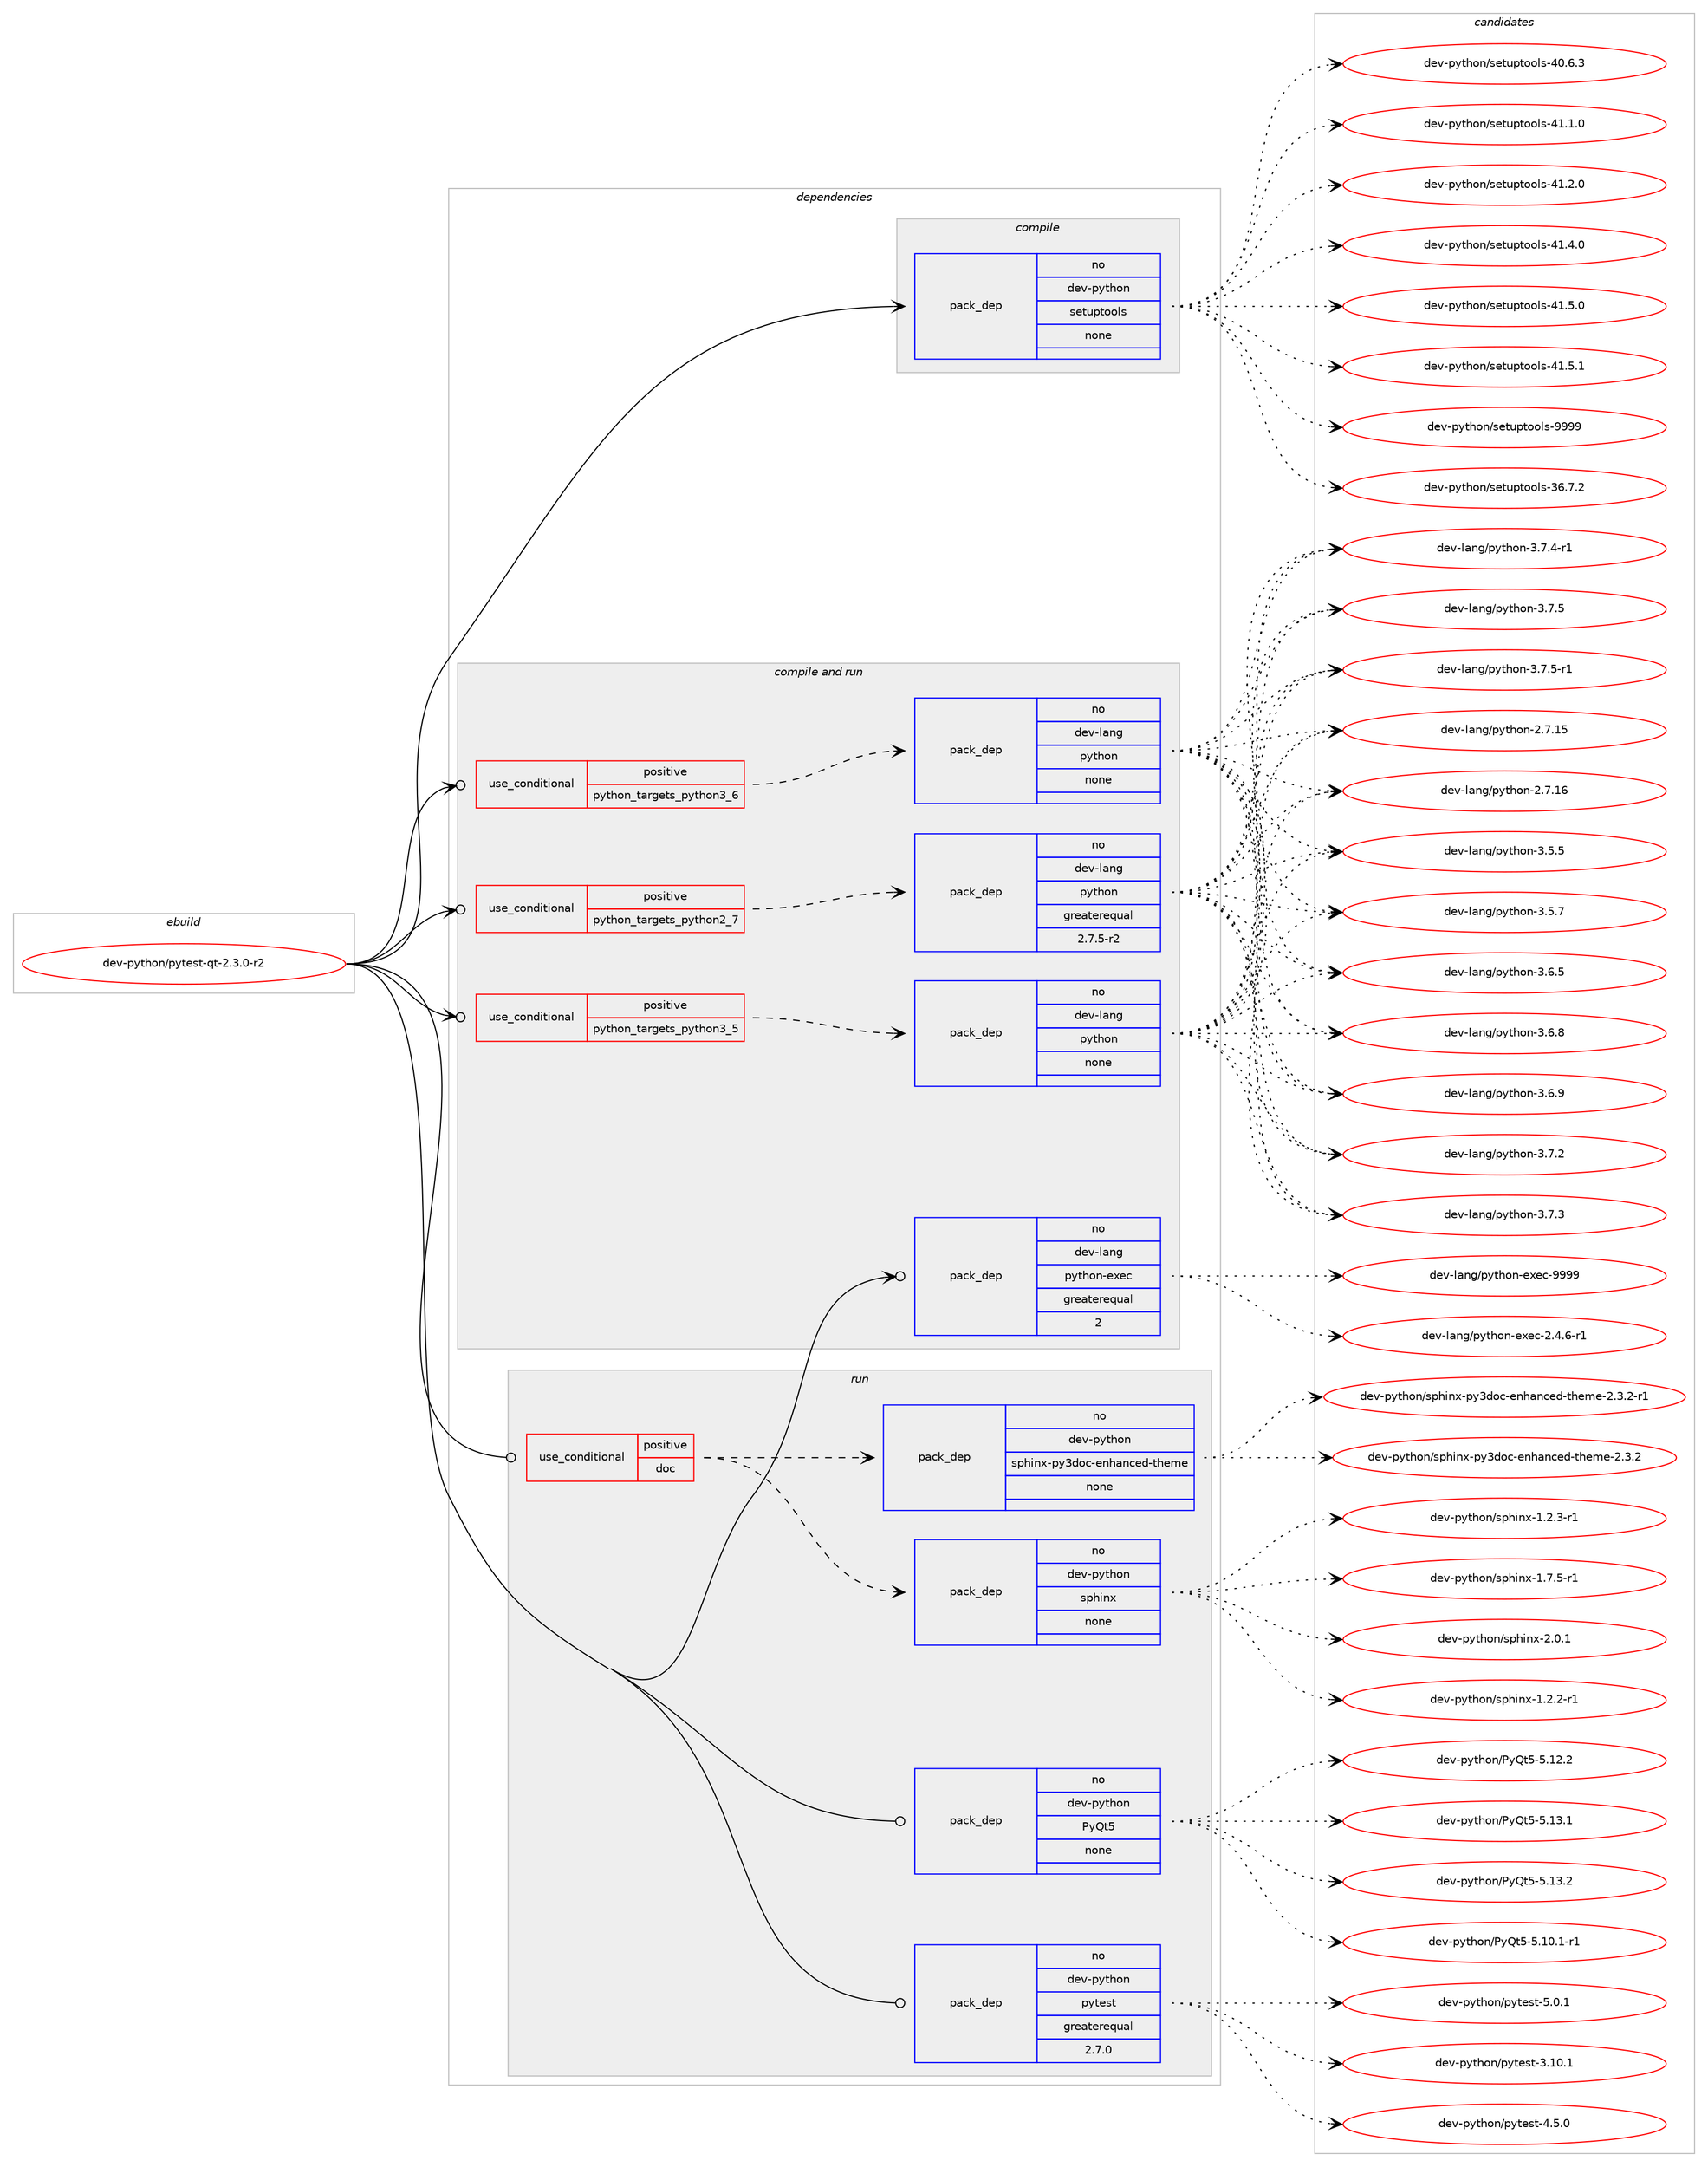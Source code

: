 digraph prolog {

# *************
# Graph options
# *************

newrank=true;
concentrate=true;
compound=true;
graph [rankdir=LR,fontname=Helvetica,fontsize=10,ranksep=1.5];#, ranksep=2.5, nodesep=0.2];
edge  [arrowhead=vee];
node  [fontname=Helvetica,fontsize=10];

# **********
# The ebuild
# **********

subgraph cluster_leftcol {
color=gray;
rank=same;
label=<<i>ebuild</i>>;
id [label="dev-python/pytest-qt-2.3.0-r2", color=red, width=4, href="../dev-python/pytest-qt-2.3.0-r2.svg"];
}

# ****************
# The dependencies
# ****************

subgraph cluster_midcol {
color=gray;
label=<<i>dependencies</i>>;
subgraph cluster_compile {
fillcolor="#eeeeee";
style=filled;
label=<<i>compile</i>>;
subgraph pack470730 {
dependency629749 [label=<<TABLE BORDER="0" CELLBORDER="1" CELLSPACING="0" CELLPADDING="4" WIDTH="220"><TR><TD ROWSPAN="6" CELLPADDING="30">pack_dep</TD></TR><TR><TD WIDTH="110">no</TD></TR><TR><TD>dev-python</TD></TR><TR><TD>setuptools</TD></TR><TR><TD>none</TD></TR><TR><TD></TD></TR></TABLE>>, shape=none, color=blue];
}
id:e -> dependency629749:w [weight=20,style="solid",arrowhead="vee"];
}
subgraph cluster_compileandrun {
fillcolor="#eeeeee";
style=filled;
label=<<i>compile and run</i>>;
subgraph cond147153 {
dependency629750 [label=<<TABLE BORDER="0" CELLBORDER="1" CELLSPACING="0" CELLPADDING="4"><TR><TD ROWSPAN="3" CELLPADDING="10">use_conditional</TD></TR><TR><TD>positive</TD></TR><TR><TD>python_targets_python2_7</TD></TR></TABLE>>, shape=none, color=red];
subgraph pack470731 {
dependency629751 [label=<<TABLE BORDER="0" CELLBORDER="1" CELLSPACING="0" CELLPADDING="4" WIDTH="220"><TR><TD ROWSPAN="6" CELLPADDING="30">pack_dep</TD></TR><TR><TD WIDTH="110">no</TD></TR><TR><TD>dev-lang</TD></TR><TR><TD>python</TD></TR><TR><TD>greaterequal</TD></TR><TR><TD>2.7.5-r2</TD></TR></TABLE>>, shape=none, color=blue];
}
dependency629750:e -> dependency629751:w [weight=20,style="dashed",arrowhead="vee"];
}
id:e -> dependency629750:w [weight=20,style="solid",arrowhead="odotvee"];
subgraph cond147154 {
dependency629752 [label=<<TABLE BORDER="0" CELLBORDER="1" CELLSPACING="0" CELLPADDING="4"><TR><TD ROWSPAN="3" CELLPADDING="10">use_conditional</TD></TR><TR><TD>positive</TD></TR><TR><TD>python_targets_python3_5</TD></TR></TABLE>>, shape=none, color=red];
subgraph pack470732 {
dependency629753 [label=<<TABLE BORDER="0" CELLBORDER="1" CELLSPACING="0" CELLPADDING="4" WIDTH="220"><TR><TD ROWSPAN="6" CELLPADDING="30">pack_dep</TD></TR><TR><TD WIDTH="110">no</TD></TR><TR><TD>dev-lang</TD></TR><TR><TD>python</TD></TR><TR><TD>none</TD></TR><TR><TD></TD></TR></TABLE>>, shape=none, color=blue];
}
dependency629752:e -> dependency629753:w [weight=20,style="dashed",arrowhead="vee"];
}
id:e -> dependency629752:w [weight=20,style="solid",arrowhead="odotvee"];
subgraph cond147155 {
dependency629754 [label=<<TABLE BORDER="0" CELLBORDER="1" CELLSPACING="0" CELLPADDING="4"><TR><TD ROWSPAN="3" CELLPADDING="10">use_conditional</TD></TR><TR><TD>positive</TD></TR><TR><TD>python_targets_python3_6</TD></TR></TABLE>>, shape=none, color=red];
subgraph pack470733 {
dependency629755 [label=<<TABLE BORDER="0" CELLBORDER="1" CELLSPACING="0" CELLPADDING="4" WIDTH="220"><TR><TD ROWSPAN="6" CELLPADDING="30">pack_dep</TD></TR><TR><TD WIDTH="110">no</TD></TR><TR><TD>dev-lang</TD></TR><TR><TD>python</TD></TR><TR><TD>none</TD></TR><TR><TD></TD></TR></TABLE>>, shape=none, color=blue];
}
dependency629754:e -> dependency629755:w [weight=20,style="dashed",arrowhead="vee"];
}
id:e -> dependency629754:w [weight=20,style="solid",arrowhead="odotvee"];
subgraph pack470734 {
dependency629756 [label=<<TABLE BORDER="0" CELLBORDER="1" CELLSPACING="0" CELLPADDING="4" WIDTH="220"><TR><TD ROWSPAN="6" CELLPADDING="30">pack_dep</TD></TR><TR><TD WIDTH="110">no</TD></TR><TR><TD>dev-lang</TD></TR><TR><TD>python-exec</TD></TR><TR><TD>greaterequal</TD></TR><TR><TD>2</TD></TR></TABLE>>, shape=none, color=blue];
}
id:e -> dependency629756:w [weight=20,style="solid",arrowhead="odotvee"];
}
subgraph cluster_run {
fillcolor="#eeeeee";
style=filled;
label=<<i>run</i>>;
subgraph cond147156 {
dependency629757 [label=<<TABLE BORDER="0" CELLBORDER="1" CELLSPACING="0" CELLPADDING="4"><TR><TD ROWSPAN="3" CELLPADDING="10">use_conditional</TD></TR><TR><TD>positive</TD></TR><TR><TD>doc</TD></TR></TABLE>>, shape=none, color=red];
subgraph pack470735 {
dependency629758 [label=<<TABLE BORDER="0" CELLBORDER="1" CELLSPACING="0" CELLPADDING="4" WIDTH="220"><TR><TD ROWSPAN="6" CELLPADDING="30">pack_dep</TD></TR><TR><TD WIDTH="110">no</TD></TR><TR><TD>dev-python</TD></TR><TR><TD>sphinx</TD></TR><TR><TD>none</TD></TR><TR><TD></TD></TR></TABLE>>, shape=none, color=blue];
}
dependency629757:e -> dependency629758:w [weight=20,style="dashed",arrowhead="vee"];
subgraph pack470736 {
dependency629759 [label=<<TABLE BORDER="0" CELLBORDER="1" CELLSPACING="0" CELLPADDING="4" WIDTH="220"><TR><TD ROWSPAN="6" CELLPADDING="30">pack_dep</TD></TR><TR><TD WIDTH="110">no</TD></TR><TR><TD>dev-python</TD></TR><TR><TD>sphinx-py3doc-enhanced-theme</TD></TR><TR><TD>none</TD></TR><TR><TD></TD></TR></TABLE>>, shape=none, color=blue];
}
dependency629757:e -> dependency629759:w [weight=20,style="dashed",arrowhead="vee"];
}
id:e -> dependency629757:w [weight=20,style="solid",arrowhead="odot"];
subgraph pack470737 {
dependency629760 [label=<<TABLE BORDER="0" CELLBORDER="1" CELLSPACING="0" CELLPADDING="4" WIDTH="220"><TR><TD ROWSPAN="6" CELLPADDING="30">pack_dep</TD></TR><TR><TD WIDTH="110">no</TD></TR><TR><TD>dev-python</TD></TR><TR><TD>PyQt5</TD></TR><TR><TD>none</TD></TR><TR><TD></TD></TR></TABLE>>, shape=none, color=blue];
}
id:e -> dependency629760:w [weight=20,style="solid",arrowhead="odot"];
subgraph pack470738 {
dependency629761 [label=<<TABLE BORDER="0" CELLBORDER="1" CELLSPACING="0" CELLPADDING="4" WIDTH="220"><TR><TD ROWSPAN="6" CELLPADDING="30">pack_dep</TD></TR><TR><TD WIDTH="110">no</TD></TR><TR><TD>dev-python</TD></TR><TR><TD>pytest</TD></TR><TR><TD>greaterequal</TD></TR><TR><TD>2.7.0</TD></TR></TABLE>>, shape=none, color=blue];
}
id:e -> dependency629761:w [weight=20,style="solid",arrowhead="odot"];
}
}

# **************
# The candidates
# **************

subgraph cluster_choices {
rank=same;
color=gray;
label=<<i>candidates</i>>;

subgraph choice470730 {
color=black;
nodesep=1;
choice100101118451121211161041111104711510111611711211611111110811545515446554650 [label="dev-python/setuptools-36.7.2", color=red, width=4,href="../dev-python/setuptools-36.7.2.svg"];
choice100101118451121211161041111104711510111611711211611111110811545524846544651 [label="dev-python/setuptools-40.6.3", color=red, width=4,href="../dev-python/setuptools-40.6.3.svg"];
choice100101118451121211161041111104711510111611711211611111110811545524946494648 [label="dev-python/setuptools-41.1.0", color=red, width=4,href="../dev-python/setuptools-41.1.0.svg"];
choice100101118451121211161041111104711510111611711211611111110811545524946504648 [label="dev-python/setuptools-41.2.0", color=red, width=4,href="../dev-python/setuptools-41.2.0.svg"];
choice100101118451121211161041111104711510111611711211611111110811545524946524648 [label="dev-python/setuptools-41.4.0", color=red, width=4,href="../dev-python/setuptools-41.4.0.svg"];
choice100101118451121211161041111104711510111611711211611111110811545524946534648 [label="dev-python/setuptools-41.5.0", color=red, width=4,href="../dev-python/setuptools-41.5.0.svg"];
choice100101118451121211161041111104711510111611711211611111110811545524946534649 [label="dev-python/setuptools-41.5.1", color=red, width=4,href="../dev-python/setuptools-41.5.1.svg"];
choice10010111845112121116104111110471151011161171121161111111081154557575757 [label="dev-python/setuptools-9999", color=red, width=4,href="../dev-python/setuptools-9999.svg"];
dependency629749:e -> choice100101118451121211161041111104711510111611711211611111110811545515446554650:w [style=dotted,weight="100"];
dependency629749:e -> choice100101118451121211161041111104711510111611711211611111110811545524846544651:w [style=dotted,weight="100"];
dependency629749:e -> choice100101118451121211161041111104711510111611711211611111110811545524946494648:w [style=dotted,weight="100"];
dependency629749:e -> choice100101118451121211161041111104711510111611711211611111110811545524946504648:w [style=dotted,weight="100"];
dependency629749:e -> choice100101118451121211161041111104711510111611711211611111110811545524946524648:w [style=dotted,weight="100"];
dependency629749:e -> choice100101118451121211161041111104711510111611711211611111110811545524946534648:w [style=dotted,weight="100"];
dependency629749:e -> choice100101118451121211161041111104711510111611711211611111110811545524946534649:w [style=dotted,weight="100"];
dependency629749:e -> choice10010111845112121116104111110471151011161171121161111111081154557575757:w [style=dotted,weight="100"];
}
subgraph choice470731 {
color=black;
nodesep=1;
choice10010111845108971101034711212111610411111045504655464953 [label="dev-lang/python-2.7.15", color=red, width=4,href="../dev-lang/python-2.7.15.svg"];
choice10010111845108971101034711212111610411111045504655464954 [label="dev-lang/python-2.7.16", color=red, width=4,href="../dev-lang/python-2.7.16.svg"];
choice100101118451089711010347112121116104111110455146534653 [label="dev-lang/python-3.5.5", color=red, width=4,href="../dev-lang/python-3.5.5.svg"];
choice100101118451089711010347112121116104111110455146534655 [label="dev-lang/python-3.5.7", color=red, width=4,href="../dev-lang/python-3.5.7.svg"];
choice100101118451089711010347112121116104111110455146544653 [label="dev-lang/python-3.6.5", color=red, width=4,href="../dev-lang/python-3.6.5.svg"];
choice100101118451089711010347112121116104111110455146544656 [label="dev-lang/python-3.6.8", color=red, width=4,href="../dev-lang/python-3.6.8.svg"];
choice100101118451089711010347112121116104111110455146544657 [label="dev-lang/python-3.6.9", color=red, width=4,href="../dev-lang/python-3.6.9.svg"];
choice100101118451089711010347112121116104111110455146554650 [label="dev-lang/python-3.7.2", color=red, width=4,href="../dev-lang/python-3.7.2.svg"];
choice100101118451089711010347112121116104111110455146554651 [label="dev-lang/python-3.7.3", color=red, width=4,href="../dev-lang/python-3.7.3.svg"];
choice1001011184510897110103471121211161041111104551465546524511449 [label="dev-lang/python-3.7.4-r1", color=red, width=4,href="../dev-lang/python-3.7.4-r1.svg"];
choice100101118451089711010347112121116104111110455146554653 [label="dev-lang/python-3.7.5", color=red, width=4,href="../dev-lang/python-3.7.5.svg"];
choice1001011184510897110103471121211161041111104551465546534511449 [label="dev-lang/python-3.7.5-r1", color=red, width=4,href="../dev-lang/python-3.7.5-r1.svg"];
dependency629751:e -> choice10010111845108971101034711212111610411111045504655464953:w [style=dotted,weight="100"];
dependency629751:e -> choice10010111845108971101034711212111610411111045504655464954:w [style=dotted,weight="100"];
dependency629751:e -> choice100101118451089711010347112121116104111110455146534653:w [style=dotted,weight="100"];
dependency629751:e -> choice100101118451089711010347112121116104111110455146534655:w [style=dotted,weight="100"];
dependency629751:e -> choice100101118451089711010347112121116104111110455146544653:w [style=dotted,weight="100"];
dependency629751:e -> choice100101118451089711010347112121116104111110455146544656:w [style=dotted,weight="100"];
dependency629751:e -> choice100101118451089711010347112121116104111110455146544657:w [style=dotted,weight="100"];
dependency629751:e -> choice100101118451089711010347112121116104111110455146554650:w [style=dotted,weight="100"];
dependency629751:e -> choice100101118451089711010347112121116104111110455146554651:w [style=dotted,weight="100"];
dependency629751:e -> choice1001011184510897110103471121211161041111104551465546524511449:w [style=dotted,weight="100"];
dependency629751:e -> choice100101118451089711010347112121116104111110455146554653:w [style=dotted,weight="100"];
dependency629751:e -> choice1001011184510897110103471121211161041111104551465546534511449:w [style=dotted,weight="100"];
}
subgraph choice470732 {
color=black;
nodesep=1;
choice10010111845108971101034711212111610411111045504655464953 [label="dev-lang/python-2.7.15", color=red, width=4,href="../dev-lang/python-2.7.15.svg"];
choice10010111845108971101034711212111610411111045504655464954 [label="dev-lang/python-2.7.16", color=red, width=4,href="../dev-lang/python-2.7.16.svg"];
choice100101118451089711010347112121116104111110455146534653 [label="dev-lang/python-3.5.5", color=red, width=4,href="../dev-lang/python-3.5.5.svg"];
choice100101118451089711010347112121116104111110455146534655 [label="dev-lang/python-3.5.7", color=red, width=4,href="../dev-lang/python-3.5.7.svg"];
choice100101118451089711010347112121116104111110455146544653 [label="dev-lang/python-3.6.5", color=red, width=4,href="../dev-lang/python-3.6.5.svg"];
choice100101118451089711010347112121116104111110455146544656 [label="dev-lang/python-3.6.8", color=red, width=4,href="../dev-lang/python-3.6.8.svg"];
choice100101118451089711010347112121116104111110455146544657 [label="dev-lang/python-3.6.9", color=red, width=4,href="../dev-lang/python-3.6.9.svg"];
choice100101118451089711010347112121116104111110455146554650 [label="dev-lang/python-3.7.2", color=red, width=4,href="../dev-lang/python-3.7.2.svg"];
choice100101118451089711010347112121116104111110455146554651 [label="dev-lang/python-3.7.3", color=red, width=4,href="../dev-lang/python-3.7.3.svg"];
choice1001011184510897110103471121211161041111104551465546524511449 [label="dev-lang/python-3.7.4-r1", color=red, width=4,href="../dev-lang/python-3.7.4-r1.svg"];
choice100101118451089711010347112121116104111110455146554653 [label="dev-lang/python-3.7.5", color=red, width=4,href="../dev-lang/python-3.7.5.svg"];
choice1001011184510897110103471121211161041111104551465546534511449 [label="dev-lang/python-3.7.5-r1", color=red, width=4,href="../dev-lang/python-3.7.5-r1.svg"];
dependency629753:e -> choice10010111845108971101034711212111610411111045504655464953:w [style=dotted,weight="100"];
dependency629753:e -> choice10010111845108971101034711212111610411111045504655464954:w [style=dotted,weight="100"];
dependency629753:e -> choice100101118451089711010347112121116104111110455146534653:w [style=dotted,weight="100"];
dependency629753:e -> choice100101118451089711010347112121116104111110455146534655:w [style=dotted,weight="100"];
dependency629753:e -> choice100101118451089711010347112121116104111110455146544653:w [style=dotted,weight="100"];
dependency629753:e -> choice100101118451089711010347112121116104111110455146544656:w [style=dotted,weight="100"];
dependency629753:e -> choice100101118451089711010347112121116104111110455146544657:w [style=dotted,weight="100"];
dependency629753:e -> choice100101118451089711010347112121116104111110455146554650:w [style=dotted,weight="100"];
dependency629753:e -> choice100101118451089711010347112121116104111110455146554651:w [style=dotted,weight="100"];
dependency629753:e -> choice1001011184510897110103471121211161041111104551465546524511449:w [style=dotted,weight="100"];
dependency629753:e -> choice100101118451089711010347112121116104111110455146554653:w [style=dotted,weight="100"];
dependency629753:e -> choice1001011184510897110103471121211161041111104551465546534511449:w [style=dotted,weight="100"];
}
subgraph choice470733 {
color=black;
nodesep=1;
choice10010111845108971101034711212111610411111045504655464953 [label="dev-lang/python-2.7.15", color=red, width=4,href="../dev-lang/python-2.7.15.svg"];
choice10010111845108971101034711212111610411111045504655464954 [label="dev-lang/python-2.7.16", color=red, width=4,href="../dev-lang/python-2.7.16.svg"];
choice100101118451089711010347112121116104111110455146534653 [label="dev-lang/python-3.5.5", color=red, width=4,href="../dev-lang/python-3.5.5.svg"];
choice100101118451089711010347112121116104111110455146534655 [label="dev-lang/python-3.5.7", color=red, width=4,href="../dev-lang/python-3.5.7.svg"];
choice100101118451089711010347112121116104111110455146544653 [label="dev-lang/python-3.6.5", color=red, width=4,href="../dev-lang/python-3.6.5.svg"];
choice100101118451089711010347112121116104111110455146544656 [label="dev-lang/python-3.6.8", color=red, width=4,href="../dev-lang/python-3.6.8.svg"];
choice100101118451089711010347112121116104111110455146544657 [label="dev-lang/python-3.6.9", color=red, width=4,href="../dev-lang/python-3.6.9.svg"];
choice100101118451089711010347112121116104111110455146554650 [label="dev-lang/python-3.7.2", color=red, width=4,href="../dev-lang/python-3.7.2.svg"];
choice100101118451089711010347112121116104111110455146554651 [label="dev-lang/python-3.7.3", color=red, width=4,href="../dev-lang/python-3.7.3.svg"];
choice1001011184510897110103471121211161041111104551465546524511449 [label="dev-lang/python-3.7.4-r1", color=red, width=4,href="../dev-lang/python-3.7.4-r1.svg"];
choice100101118451089711010347112121116104111110455146554653 [label="dev-lang/python-3.7.5", color=red, width=4,href="../dev-lang/python-3.7.5.svg"];
choice1001011184510897110103471121211161041111104551465546534511449 [label="dev-lang/python-3.7.5-r1", color=red, width=4,href="../dev-lang/python-3.7.5-r1.svg"];
dependency629755:e -> choice10010111845108971101034711212111610411111045504655464953:w [style=dotted,weight="100"];
dependency629755:e -> choice10010111845108971101034711212111610411111045504655464954:w [style=dotted,weight="100"];
dependency629755:e -> choice100101118451089711010347112121116104111110455146534653:w [style=dotted,weight="100"];
dependency629755:e -> choice100101118451089711010347112121116104111110455146534655:w [style=dotted,weight="100"];
dependency629755:e -> choice100101118451089711010347112121116104111110455146544653:w [style=dotted,weight="100"];
dependency629755:e -> choice100101118451089711010347112121116104111110455146544656:w [style=dotted,weight="100"];
dependency629755:e -> choice100101118451089711010347112121116104111110455146544657:w [style=dotted,weight="100"];
dependency629755:e -> choice100101118451089711010347112121116104111110455146554650:w [style=dotted,weight="100"];
dependency629755:e -> choice100101118451089711010347112121116104111110455146554651:w [style=dotted,weight="100"];
dependency629755:e -> choice1001011184510897110103471121211161041111104551465546524511449:w [style=dotted,weight="100"];
dependency629755:e -> choice100101118451089711010347112121116104111110455146554653:w [style=dotted,weight="100"];
dependency629755:e -> choice1001011184510897110103471121211161041111104551465546534511449:w [style=dotted,weight="100"];
}
subgraph choice470734 {
color=black;
nodesep=1;
choice10010111845108971101034711212111610411111045101120101994550465246544511449 [label="dev-lang/python-exec-2.4.6-r1", color=red, width=4,href="../dev-lang/python-exec-2.4.6-r1.svg"];
choice10010111845108971101034711212111610411111045101120101994557575757 [label="dev-lang/python-exec-9999", color=red, width=4,href="../dev-lang/python-exec-9999.svg"];
dependency629756:e -> choice10010111845108971101034711212111610411111045101120101994550465246544511449:w [style=dotted,weight="100"];
dependency629756:e -> choice10010111845108971101034711212111610411111045101120101994557575757:w [style=dotted,weight="100"];
}
subgraph choice470735 {
color=black;
nodesep=1;
choice10010111845112121116104111110471151121041051101204549465046504511449 [label="dev-python/sphinx-1.2.2-r1", color=red, width=4,href="../dev-python/sphinx-1.2.2-r1.svg"];
choice10010111845112121116104111110471151121041051101204549465046514511449 [label="dev-python/sphinx-1.2.3-r1", color=red, width=4,href="../dev-python/sphinx-1.2.3-r1.svg"];
choice10010111845112121116104111110471151121041051101204549465546534511449 [label="dev-python/sphinx-1.7.5-r1", color=red, width=4,href="../dev-python/sphinx-1.7.5-r1.svg"];
choice1001011184511212111610411111047115112104105110120455046484649 [label="dev-python/sphinx-2.0.1", color=red, width=4,href="../dev-python/sphinx-2.0.1.svg"];
dependency629758:e -> choice10010111845112121116104111110471151121041051101204549465046504511449:w [style=dotted,weight="100"];
dependency629758:e -> choice10010111845112121116104111110471151121041051101204549465046514511449:w [style=dotted,weight="100"];
dependency629758:e -> choice10010111845112121116104111110471151121041051101204549465546534511449:w [style=dotted,weight="100"];
dependency629758:e -> choice1001011184511212111610411111047115112104105110120455046484649:w [style=dotted,weight="100"];
}
subgraph choice470736 {
color=black;
nodesep=1;
choice100101118451121211161041111104711511210410511012045112121511001119945101110104971109910110045116104101109101455046514650 [label="dev-python/sphinx-py3doc-enhanced-theme-2.3.2", color=red, width=4,href="../dev-python/sphinx-py3doc-enhanced-theme-2.3.2.svg"];
choice1001011184511212111610411111047115112104105110120451121215110011199451011101049711099101100451161041011091014550465146504511449 [label="dev-python/sphinx-py3doc-enhanced-theme-2.3.2-r1", color=red, width=4,href="../dev-python/sphinx-py3doc-enhanced-theme-2.3.2-r1.svg"];
dependency629759:e -> choice100101118451121211161041111104711511210410511012045112121511001119945101110104971109910110045116104101109101455046514650:w [style=dotted,weight="100"];
dependency629759:e -> choice1001011184511212111610411111047115112104105110120451121215110011199451011101049711099101100451161041011091014550465146504511449:w [style=dotted,weight="100"];
}
subgraph choice470737 {
color=black;
nodesep=1;
choice1001011184511212111610411111047801218111653455346494846494511449 [label="dev-python/PyQt5-5.10.1-r1", color=red, width=4,href="../dev-python/PyQt5-5.10.1-r1.svg"];
choice100101118451121211161041111104780121811165345534649504650 [label="dev-python/PyQt5-5.12.2", color=red, width=4,href="../dev-python/PyQt5-5.12.2.svg"];
choice100101118451121211161041111104780121811165345534649514649 [label="dev-python/PyQt5-5.13.1", color=red, width=4,href="../dev-python/PyQt5-5.13.1.svg"];
choice100101118451121211161041111104780121811165345534649514650 [label="dev-python/PyQt5-5.13.2", color=red, width=4,href="../dev-python/PyQt5-5.13.2.svg"];
dependency629760:e -> choice1001011184511212111610411111047801218111653455346494846494511449:w [style=dotted,weight="100"];
dependency629760:e -> choice100101118451121211161041111104780121811165345534649504650:w [style=dotted,weight="100"];
dependency629760:e -> choice100101118451121211161041111104780121811165345534649514649:w [style=dotted,weight="100"];
dependency629760:e -> choice100101118451121211161041111104780121811165345534649514650:w [style=dotted,weight="100"];
}
subgraph choice470738 {
color=black;
nodesep=1;
choice100101118451121211161041111104711212111610111511645514649484649 [label="dev-python/pytest-3.10.1", color=red, width=4,href="../dev-python/pytest-3.10.1.svg"];
choice1001011184511212111610411111047112121116101115116455246534648 [label="dev-python/pytest-4.5.0", color=red, width=4,href="../dev-python/pytest-4.5.0.svg"];
choice1001011184511212111610411111047112121116101115116455346484649 [label="dev-python/pytest-5.0.1", color=red, width=4,href="../dev-python/pytest-5.0.1.svg"];
dependency629761:e -> choice100101118451121211161041111104711212111610111511645514649484649:w [style=dotted,weight="100"];
dependency629761:e -> choice1001011184511212111610411111047112121116101115116455246534648:w [style=dotted,weight="100"];
dependency629761:e -> choice1001011184511212111610411111047112121116101115116455346484649:w [style=dotted,weight="100"];
}
}

}

